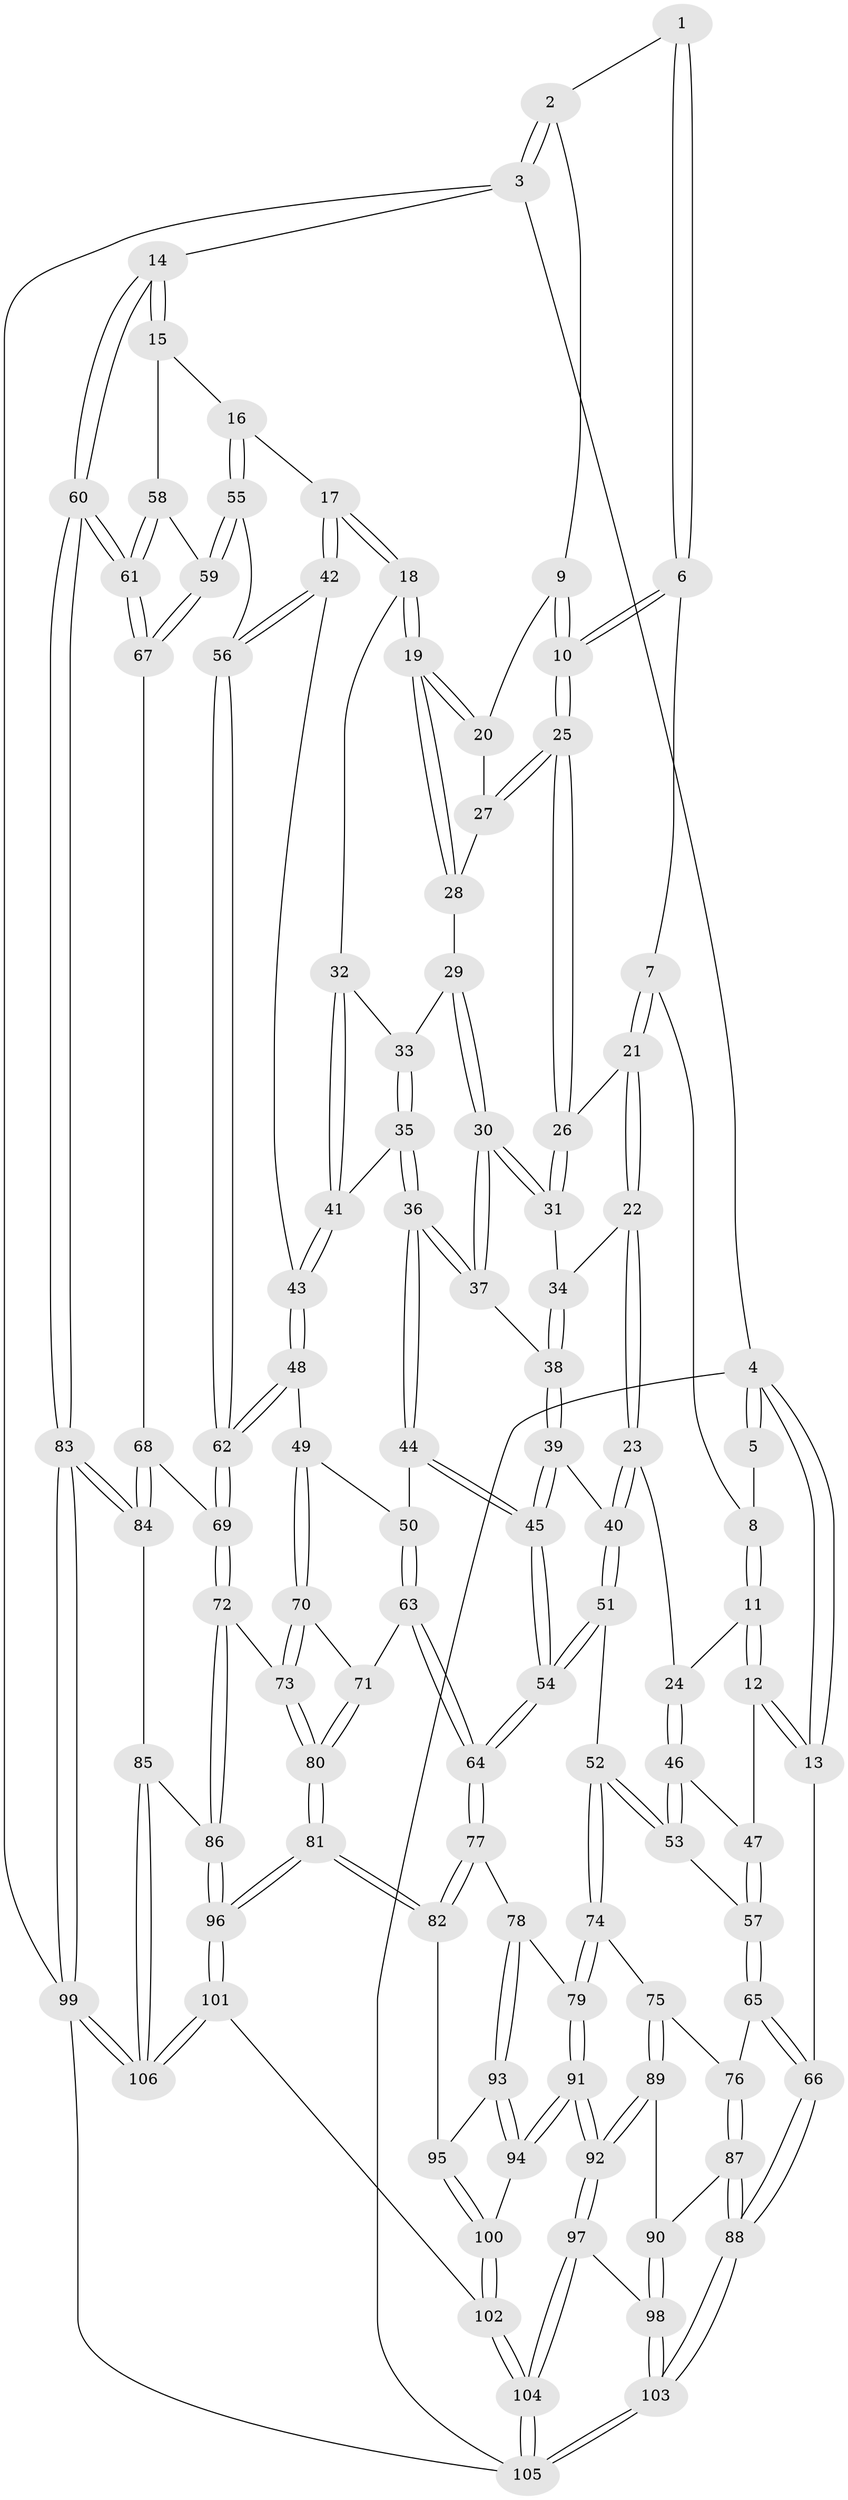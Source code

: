 // Generated by graph-tools (version 1.1) at 2025/27/03/15/25 16:27:56]
// undirected, 106 vertices, 262 edges
graph export_dot {
graph [start="1"]
  node [color=gray90,style=filled];
  1 [pos="+0.49081780798628416+0"];
  2 [pos="+0.8441685285989113+0"];
  3 [pos="+1+0"];
  4 [pos="+0+0"];
  5 [pos="+0.1868963427844941+0"];
  6 [pos="+0.45723964546513474+0.08683558380642326"];
  7 [pos="+0.27382060077237025+0.07412653810408208"];
  8 [pos="+0.23876112603382632+0.04996231422263904"];
  9 [pos="+0.7688506207713702+0"];
  10 [pos="+0.48952877817714857+0.13349407582245282"];
  11 [pos="+0.01730000141279239+0.27692389097763975"];
  12 [pos="+0+0.28233214847807503"];
  13 [pos="+0+0.27752102636052123"];
  14 [pos="+1+0.3196407097037334"];
  15 [pos="+1+0.34647637217690275"];
  16 [pos="+1+0.34645511979411747"];
  17 [pos="+0.9824403525370481+0.3415909034894794"];
  18 [pos="+0.8279665757039538+0.2960109815215166"];
  19 [pos="+0.7774152880280116+0.21699160209796464"];
  20 [pos="+0.7673346072788721+0.029728219133561072"];
  21 [pos="+0.3101859760963771+0.19621464331600816"];
  22 [pos="+0.2561225931726653+0.3289551491026275"];
  23 [pos="+0.21241785114588246+0.36094868402944763"];
  24 [pos="+0.17313577074555245+0.34671706444815853"];
  25 [pos="+0.4945767595701975+0.18619587943169102"];
  26 [pos="+0.48598951202076174+0.2075115407556478"];
  27 [pos="+0.5705616441550069+0.1918822640474114"];
  28 [pos="+0.6918876568136809+0.22693868887809587"];
  29 [pos="+0.614431636653127+0.2964130473305348"];
  30 [pos="+0.4936221221888871+0.29050863185859976"];
  31 [pos="+0.48226021816641323+0.2687532023569737"];
  32 [pos="+0.803865576211239+0.3198424072561336"];
  33 [pos="+0.634605463201197+0.3316807899319366"];
  34 [pos="+0.34022591205262864+0.31584896593528183"];
  35 [pos="+0.6017794155043568+0.43275432216105936"];
  36 [pos="+0.5926488675944663+0.4357413359531926"];
  37 [pos="+0.5052315204830002+0.3729299003234845"];
  38 [pos="+0.44103259046662463+0.4302051628598939"];
  39 [pos="+0.4174779026740752+0.45951533559510993"];
  40 [pos="+0.23706820566800638+0.4094087756190552"];
  41 [pos="+0.7222823778238002+0.42983464305157454"];
  42 [pos="+0.7993326621805524+0.5531791247006335"];
  43 [pos="+0.7491485137904188+0.5343127897576263"];
  44 [pos="+0.583546127358151+0.48194896069386833"];
  45 [pos="+0.437315036711473+0.5646327121432869"];
  46 [pos="+0.10457258599030789+0.5437626428510974"];
  47 [pos="+0.04380797701648956+0.5253943534187004"];
  48 [pos="+0.698232840988616+0.5761024479523723"];
  49 [pos="+0.6567610696497929+0.5948340462260794"];
  50 [pos="+0.6173155296998812+0.5703726583074691"];
  51 [pos="+0.2385821944348587+0.60903793682372"];
  52 [pos="+0.23387109215247417+0.612896627580422"];
  53 [pos="+0.20551617833865954+0.6110031279565076"];
  54 [pos="+0.4211077166965061+0.6339277635368056"];
  55 [pos="+0.854595149824833+0.5914463710285117"];
  56 [pos="+0.8032326261909104+0.5579993116745235"];
  57 [pos="+0.05754664235502372+0.6528556847947956"];
  58 [pos="+0.955240618783139+0.5652132640048668"];
  59 [pos="+0.8881246384100087+0.6307858476043986"];
  60 [pos="+1+0.808041616869115"];
  61 [pos="+1+0.7345780601490327"];
  62 [pos="+0.7671433131290211+0.677218912831902"];
  63 [pos="+0.4433780781367282+0.6502982989184827"];
  64 [pos="+0.4329461718672396+0.6489052071937197"];
  65 [pos="+0.047183433392140005+0.6618147099246365"];
  66 [pos="+0+0.7183350760266812"];
  67 [pos="+0.8954904845252531+0.6702083435244748"];
  68 [pos="+0.8133504123569241+0.7437010514665867"];
  69 [pos="+0.773449585381396+0.7448886993577364"];
  70 [pos="+0.6477459330160702+0.7020724344185767"];
  71 [pos="+0.46832855285143826+0.6627516276651717"];
  72 [pos="+0.6954188763183143+0.7792561946408976"];
  73 [pos="+0.6889131512128644+0.7796682910064674"];
  74 [pos="+0.21047072991667246+0.7502344215461486"];
  75 [pos="+0.14537083418433816+0.7865302292256673"];
  76 [pos="+0.11911994141230015+0.7840123633969385"];
  77 [pos="+0.4237626617122584+0.7028120297951386"];
  78 [pos="+0.32990206902392694+0.8147338732991133"];
  79 [pos="+0.2672037080673995+0.803418282079078"];
  80 [pos="+0.6178395242427336+0.8538777758038171"];
  81 [pos="+0.5739446228602285+0.9261165476820559"];
  82 [pos="+0.4978061108000882+0.871971457246807"];
  83 [pos="+1+0.8201645808756165"];
  84 [pos="+0.9026620552868053+0.8547671951496315"];
  85 [pos="+0.8443294351309056+0.9301782933105849"];
  86 [pos="+0.8004169167554098+0.9070245932591017"];
  87 [pos="+0+0.8479195751561037"];
  88 [pos="+0+0.9130459197615637"];
  89 [pos="+0.147555611707492+0.8112840640004385"];
  90 [pos="+0.11090912965866047+0.8910445318960099"];
  91 [pos="+0.2207941727271599+0.943765534956567"];
  92 [pos="+0.20506241244639598+0.9572640701488706"];
  93 [pos="+0.3437888908851817+0.8397044268980817"];
  94 [pos="+0.260510819503711+0.9363130984710545"];
  95 [pos="+0.36721646963713817+0.8676758651346766"];
  96 [pos="+0.5774064674742451+0.9954200438310505"];
  97 [pos="+0.19619343052948257+0.9730585638065864"];
  98 [pos="+0.143364974500071+0.9516751553604942"];
  99 [pos="+1+1"];
  100 [pos="+0.35165179449678197+0.9401164960731858"];
  101 [pos="+0.5591660031387827+1"];
  102 [pos="+0.5060654285458617+1"];
  103 [pos="+0+0.9629514591594825"];
  104 [pos="+0.23345382647285776+1"];
  105 [pos="+0+1"];
  106 [pos="+0.8639369875163992+1"];
  1 -- 2;
  1 -- 6;
  1 -- 6;
  2 -- 3;
  2 -- 3;
  2 -- 9;
  3 -- 4;
  3 -- 14;
  3 -- 99;
  4 -- 5;
  4 -- 5;
  4 -- 13;
  4 -- 13;
  4 -- 105;
  5 -- 8;
  6 -- 7;
  6 -- 10;
  6 -- 10;
  7 -- 8;
  7 -- 21;
  7 -- 21;
  8 -- 11;
  8 -- 11;
  9 -- 10;
  9 -- 10;
  9 -- 20;
  10 -- 25;
  10 -- 25;
  11 -- 12;
  11 -- 12;
  11 -- 24;
  12 -- 13;
  12 -- 13;
  12 -- 47;
  13 -- 66;
  14 -- 15;
  14 -- 15;
  14 -- 60;
  14 -- 60;
  15 -- 16;
  15 -- 58;
  16 -- 17;
  16 -- 55;
  16 -- 55;
  17 -- 18;
  17 -- 18;
  17 -- 42;
  17 -- 42;
  18 -- 19;
  18 -- 19;
  18 -- 32;
  19 -- 20;
  19 -- 20;
  19 -- 28;
  19 -- 28;
  20 -- 27;
  21 -- 22;
  21 -- 22;
  21 -- 26;
  22 -- 23;
  22 -- 23;
  22 -- 34;
  23 -- 24;
  23 -- 40;
  23 -- 40;
  24 -- 46;
  24 -- 46;
  25 -- 26;
  25 -- 26;
  25 -- 27;
  25 -- 27;
  26 -- 31;
  26 -- 31;
  27 -- 28;
  28 -- 29;
  29 -- 30;
  29 -- 30;
  29 -- 33;
  30 -- 31;
  30 -- 31;
  30 -- 37;
  30 -- 37;
  31 -- 34;
  32 -- 33;
  32 -- 41;
  32 -- 41;
  33 -- 35;
  33 -- 35;
  34 -- 38;
  34 -- 38;
  35 -- 36;
  35 -- 36;
  35 -- 41;
  36 -- 37;
  36 -- 37;
  36 -- 44;
  36 -- 44;
  37 -- 38;
  38 -- 39;
  38 -- 39;
  39 -- 40;
  39 -- 45;
  39 -- 45;
  40 -- 51;
  40 -- 51;
  41 -- 43;
  41 -- 43;
  42 -- 43;
  42 -- 56;
  42 -- 56;
  43 -- 48;
  43 -- 48;
  44 -- 45;
  44 -- 45;
  44 -- 50;
  45 -- 54;
  45 -- 54;
  46 -- 47;
  46 -- 53;
  46 -- 53;
  47 -- 57;
  47 -- 57;
  48 -- 49;
  48 -- 62;
  48 -- 62;
  49 -- 50;
  49 -- 70;
  49 -- 70;
  50 -- 63;
  50 -- 63;
  51 -- 52;
  51 -- 54;
  51 -- 54;
  52 -- 53;
  52 -- 53;
  52 -- 74;
  52 -- 74;
  53 -- 57;
  54 -- 64;
  54 -- 64;
  55 -- 56;
  55 -- 59;
  55 -- 59;
  56 -- 62;
  56 -- 62;
  57 -- 65;
  57 -- 65;
  58 -- 59;
  58 -- 61;
  58 -- 61;
  59 -- 67;
  59 -- 67;
  60 -- 61;
  60 -- 61;
  60 -- 83;
  60 -- 83;
  61 -- 67;
  61 -- 67;
  62 -- 69;
  62 -- 69;
  63 -- 64;
  63 -- 64;
  63 -- 71;
  64 -- 77;
  64 -- 77;
  65 -- 66;
  65 -- 66;
  65 -- 76;
  66 -- 88;
  66 -- 88;
  67 -- 68;
  68 -- 69;
  68 -- 84;
  68 -- 84;
  69 -- 72;
  69 -- 72;
  70 -- 71;
  70 -- 73;
  70 -- 73;
  71 -- 80;
  71 -- 80;
  72 -- 73;
  72 -- 86;
  72 -- 86;
  73 -- 80;
  73 -- 80;
  74 -- 75;
  74 -- 79;
  74 -- 79;
  75 -- 76;
  75 -- 89;
  75 -- 89;
  76 -- 87;
  76 -- 87;
  77 -- 78;
  77 -- 82;
  77 -- 82;
  78 -- 79;
  78 -- 93;
  78 -- 93;
  79 -- 91;
  79 -- 91;
  80 -- 81;
  80 -- 81;
  81 -- 82;
  81 -- 82;
  81 -- 96;
  81 -- 96;
  82 -- 95;
  83 -- 84;
  83 -- 84;
  83 -- 99;
  83 -- 99;
  84 -- 85;
  85 -- 86;
  85 -- 106;
  85 -- 106;
  86 -- 96;
  86 -- 96;
  87 -- 88;
  87 -- 88;
  87 -- 90;
  88 -- 103;
  88 -- 103;
  89 -- 90;
  89 -- 92;
  89 -- 92;
  90 -- 98;
  90 -- 98;
  91 -- 92;
  91 -- 92;
  91 -- 94;
  91 -- 94;
  92 -- 97;
  92 -- 97;
  93 -- 94;
  93 -- 94;
  93 -- 95;
  94 -- 100;
  95 -- 100;
  95 -- 100;
  96 -- 101;
  96 -- 101;
  97 -- 98;
  97 -- 104;
  97 -- 104;
  98 -- 103;
  98 -- 103;
  99 -- 106;
  99 -- 106;
  99 -- 105;
  100 -- 102;
  100 -- 102;
  101 -- 102;
  101 -- 106;
  101 -- 106;
  102 -- 104;
  102 -- 104;
  103 -- 105;
  103 -- 105;
  104 -- 105;
  104 -- 105;
}
